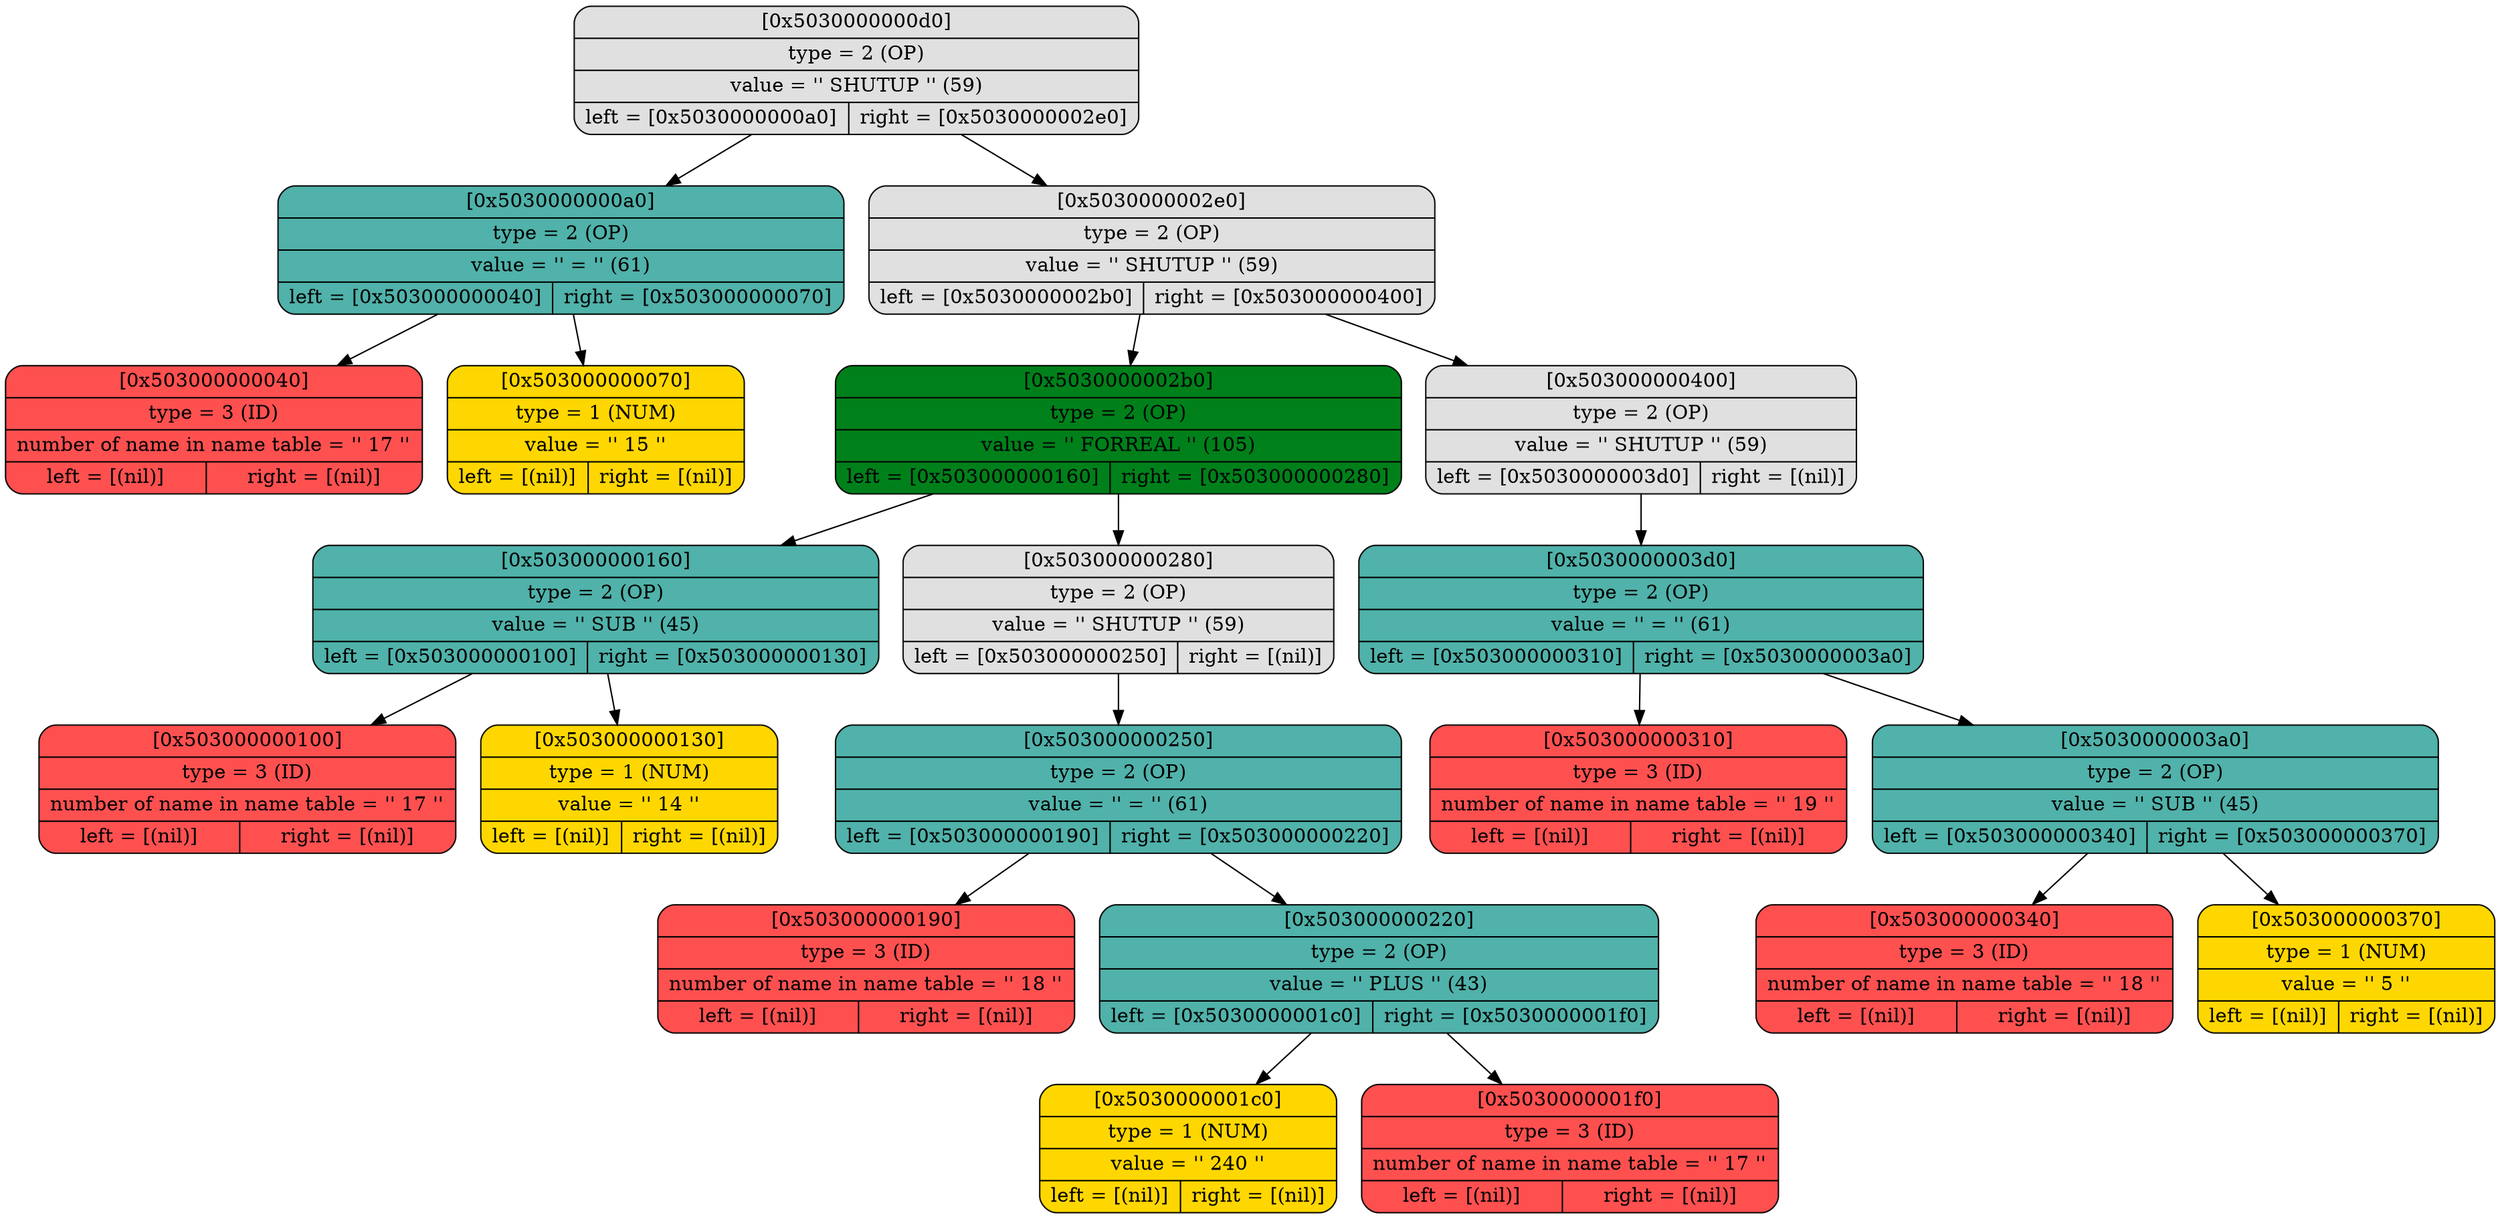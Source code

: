 digraph
{
bgcolor="transparent"
node0x5030000000d0 [shape=Mrecord; label = " { [0x5030000000d0] | type = 2 (OP)   | value = '' SHUTUP ''  (59) | { left = [0x5030000000a0] | right = [0x5030000002e0] } }"; style = filled; fillcolor = "#E0E0E0"];
node0x5030000000d0 -> node0x5030000000a0;
node0x5030000000d0 -> node0x5030000002e0;
node0x5030000000a0 [shape=Mrecord; label = " { [0x5030000000a0] | type = 2 (OP)   | value = '' = ''  (61) | { left = [0x503000000040] | right = [0x503000000070] } }"; style = filled; fillcolor = "#50B2AA"];
node0x5030000000a0 -> node0x503000000040;
node0x5030000000a0 -> node0x503000000070;
node0x503000000040 [shape=Mrecord; label = " { [0x503000000040] | type = 3 (ID)   | number of name in name table = '' 17 '' | { left = [(nil)] | right = [(nil)] } }"; style = filled; fillcolor = "#FF5050"];
node0x503000000070 [shape=Mrecord; label = " { [0x503000000070] | type = 1 (NUM)  | value = '' 15 ''  | { left = [(nil)] | right = [(nil)] } }"; style = filled; fillcolor = "#FFD700"];
node0x5030000002e0 [shape=Mrecord; label = " { [0x5030000002e0] | type = 2 (OP)   | value = '' SHUTUP ''  (59) | { left = [0x5030000002b0] | right = [0x503000000400] } }"; style = filled; fillcolor = "#E0E0E0"];
node0x5030000002e0 -> node0x5030000002b0;
node0x5030000002e0 -> node0x503000000400;
node0x5030000002b0 [shape=Mrecord; label = " { [0x5030000002b0] | type = 2 (OP)   | value = '' FORREAL ''  (105) | { left = [0x503000000160] | right = [0x503000000280] } }"; style = filled; fillcolor = "#00801A"];
node0x5030000002b0 -> node0x503000000160;
node0x5030000002b0 -> node0x503000000280;
node0x503000000160 [shape=Mrecord; label = " { [0x503000000160] | type = 2 (OP)   | value = '' SUB ''  (45) | { left = [0x503000000100] | right = [0x503000000130] } }"; style = filled; fillcolor = "#50B2AA"];
node0x503000000160 -> node0x503000000100;
node0x503000000160 -> node0x503000000130;
node0x503000000100 [shape=Mrecord; label = " { [0x503000000100] | type = 3 (ID)   | number of name in name table = '' 17 '' | { left = [(nil)] | right = [(nil)] } }"; style = filled; fillcolor = "#FF5050"];
node0x503000000130 [shape=Mrecord; label = " { [0x503000000130] | type = 1 (NUM)  | value = '' 14 ''  | { left = [(nil)] | right = [(nil)] } }"; style = filled; fillcolor = "#FFD700"];
node0x503000000280 [shape=Mrecord; label = " { [0x503000000280] | type = 2 (OP)   | value = '' SHUTUP ''  (59) | { left = [0x503000000250] | right = [(nil)] } }"; style = filled; fillcolor = "#E0E0E0"];
node0x503000000280 -> node0x503000000250;
node0x503000000250 [shape=Mrecord; label = " { [0x503000000250] | type = 2 (OP)   | value = '' = ''  (61) | { left = [0x503000000190] | right = [0x503000000220] } }"; style = filled; fillcolor = "#50B2AA"];
node0x503000000250 -> node0x503000000190;
node0x503000000250 -> node0x503000000220;
node0x503000000190 [shape=Mrecord; label = " { [0x503000000190] | type = 3 (ID)   | number of name in name table = '' 18 '' | { left = [(nil)] | right = [(nil)] } }"; style = filled; fillcolor = "#FF5050"];
node0x503000000220 [shape=Mrecord; label = " { [0x503000000220] | type = 2 (OP)   | value = '' PLUS ''  (43) | { left = [0x5030000001c0] | right = [0x5030000001f0] } }"; style = filled; fillcolor = "#50B2AA"];
node0x503000000220 -> node0x5030000001c0;
node0x503000000220 -> node0x5030000001f0;
node0x5030000001c0 [shape=Mrecord; label = " { [0x5030000001c0] | type = 1 (NUM)  | value = '' 240 ''  | { left = [(nil)] | right = [(nil)] } }"; style = filled; fillcolor = "#FFD700"];
node0x5030000001f0 [shape=Mrecord; label = " { [0x5030000001f0] | type = 3 (ID)   | number of name in name table = '' 17 '' | { left = [(nil)] | right = [(nil)] } }"; style = filled; fillcolor = "#FF5050"];
node0x503000000400 [shape=Mrecord; label = " { [0x503000000400] | type = 2 (OP)   | value = '' SHUTUP ''  (59) | { left = [0x5030000003d0] | right = [(nil)] } }"; style = filled; fillcolor = "#E0E0E0"];
node0x503000000400 -> node0x5030000003d0;
node0x5030000003d0 [shape=Mrecord; label = " { [0x5030000003d0] | type = 2 (OP)   | value = '' = ''  (61) | { left = [0x503000000310] | right = [0x5030000003a0] } }"; style = filled; fillcolor = "#50B2AA"];
node0x5030000003d0 -> node0x503000000310;
node0x5030000003d0 -> node0x5030000003a0;
node0x503000000310 [shape=Mrecord; label = " { [0x503000000310] | type = 3 (ID)   | number of name in name table = '' 19 '' | { left = [(nil)] | right = [(nil)] } }"; style = filled; fillcolor = "#FF5050"];
node0x5030000003a0 [shape=Mrecord; label = " { [0x5030000003a0] | type = 2 (OP)   | value = '' SUB ''  (45) | { left = [0x503000000340] | right = [0x503000000370] } }"; style = filled; fillcolor = "#50B2AA"];
node0x5030000003a0 -> node0x503000000340;
node0x5030000003a0 -> node0x503000000370;
node0x503000000340 [shape=Mrecord; label = " { [0x503000000340] | type = 3 (ID)   | number of name in name table = '' 18 '' | { left = [(nil)] | right = [(nil)] } }"; style = filled; fillcolor = "#FF5050"];
node0x503000000370 [shape=Mrecord; label = " { [0x503000000370] | type = 1 (NUM)  | value = '' 5 ''  | { left = [(nil)] | right = [(nil)] } }"; style = filled; fillcolor = "#FFD700"];

}
